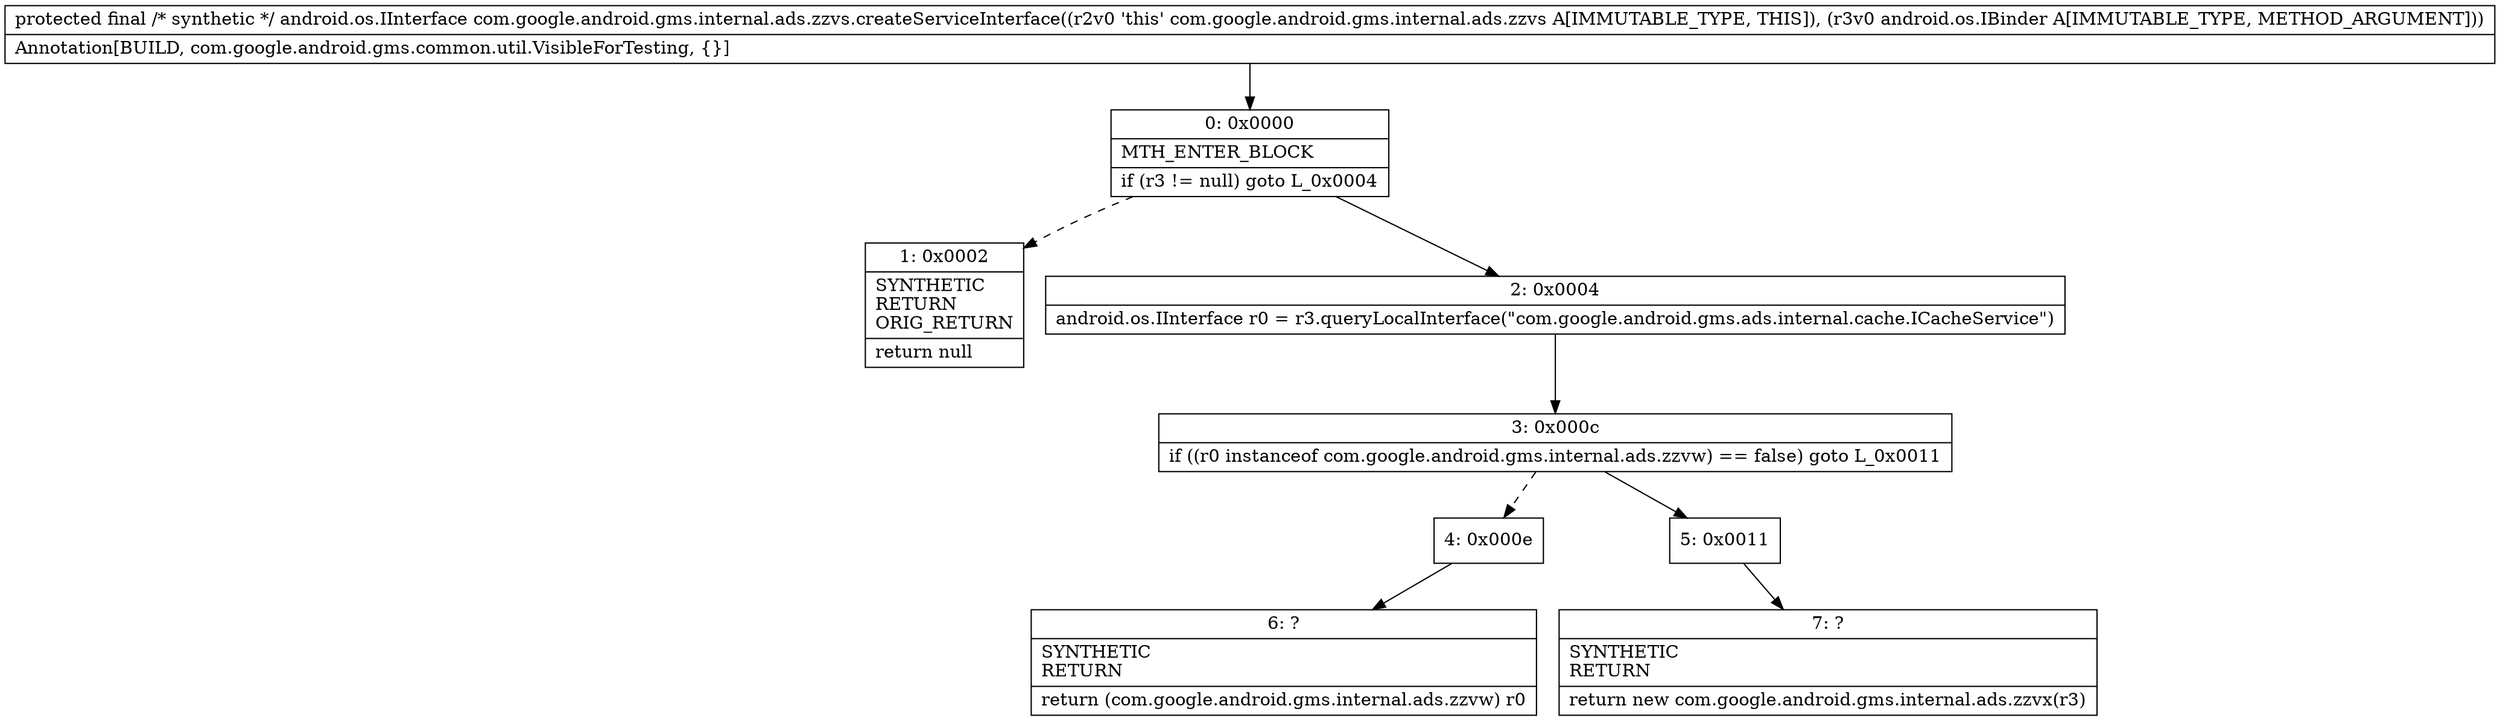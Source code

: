 digraph "CFG forcom.google.android.gms.internal.ads.zzvs.createServiceInterface(Landroid\/os\/IBinder;)Landroid\/os\/IInterface;" {
Node_0 [shape=record,label="{0\:\ 0x0000|MTH_ENTER_BLOCK\l|if (r3 != null) goto L_0x0004\l}"];
Node_1 [shape=record,label="{1\:\ 0x0002|SYNTHETIC\lRETURN\lORIG_RETURN\l|return null\l}"];
Node_2 [shape=record,label="{2\:\ 0x0004|android.os.IInterface r0 = r3.queryLocalInterface(\"com.google.android.gms.ads.internal.cache.ICacheService\")\l}"];
Node_3 [shape=record,label="{3\:\ 0x000c|if ((r0 instanceof com.google.android.gms.internal.ads.zzvw) == false) goto L_0x0011\l}"];
Node_4 [shape=record,label="{4\:\ 0x000e}"];
Node_5 [shape=record,label="{5\:\ 0x0011}"];
Node_6 [shape=record,label="{6\:\ ?|SYNTHETIC\lRETURN\l|return (com.google.android.gms.internal.ads.zzvw) r0\l}"];
Node_7 [shape=record,label="{7\:\ ?|SYNTHETIC\lRETURN\l|return new com.google.android.gms.internal.ads.zzvx(r3)\l}"];
MethodNode[shape=record,label="{protected final \/* synthetic *\/ android.os.IInterface com.google.android.gms.internal.ads.zzvs.createServiceInterface((r2v0 'this' com.google.android.gms.internal.ads.zzvs A[IMMUTABLE_TYPE, THIS]), (r3v0 android.os.IBinder A[IMMUTABLE_TYPE, METHOD_ARGUMENT]))  | Annotation[BUILD, com.google.android.gms.common.util.VisibleForTesting, \{\}]\l}"];
MethodNode -> Node_0;
Node_0 -> Node_1[style=dashed];
Node_0 -> Node_2;
Node_2 -> Node_3;
Node_3 -> Node_4[style=dashed];
Node_3 -> Node_5;
Node_4 -> Node_6;
Node_5 -> Node_7;
}

